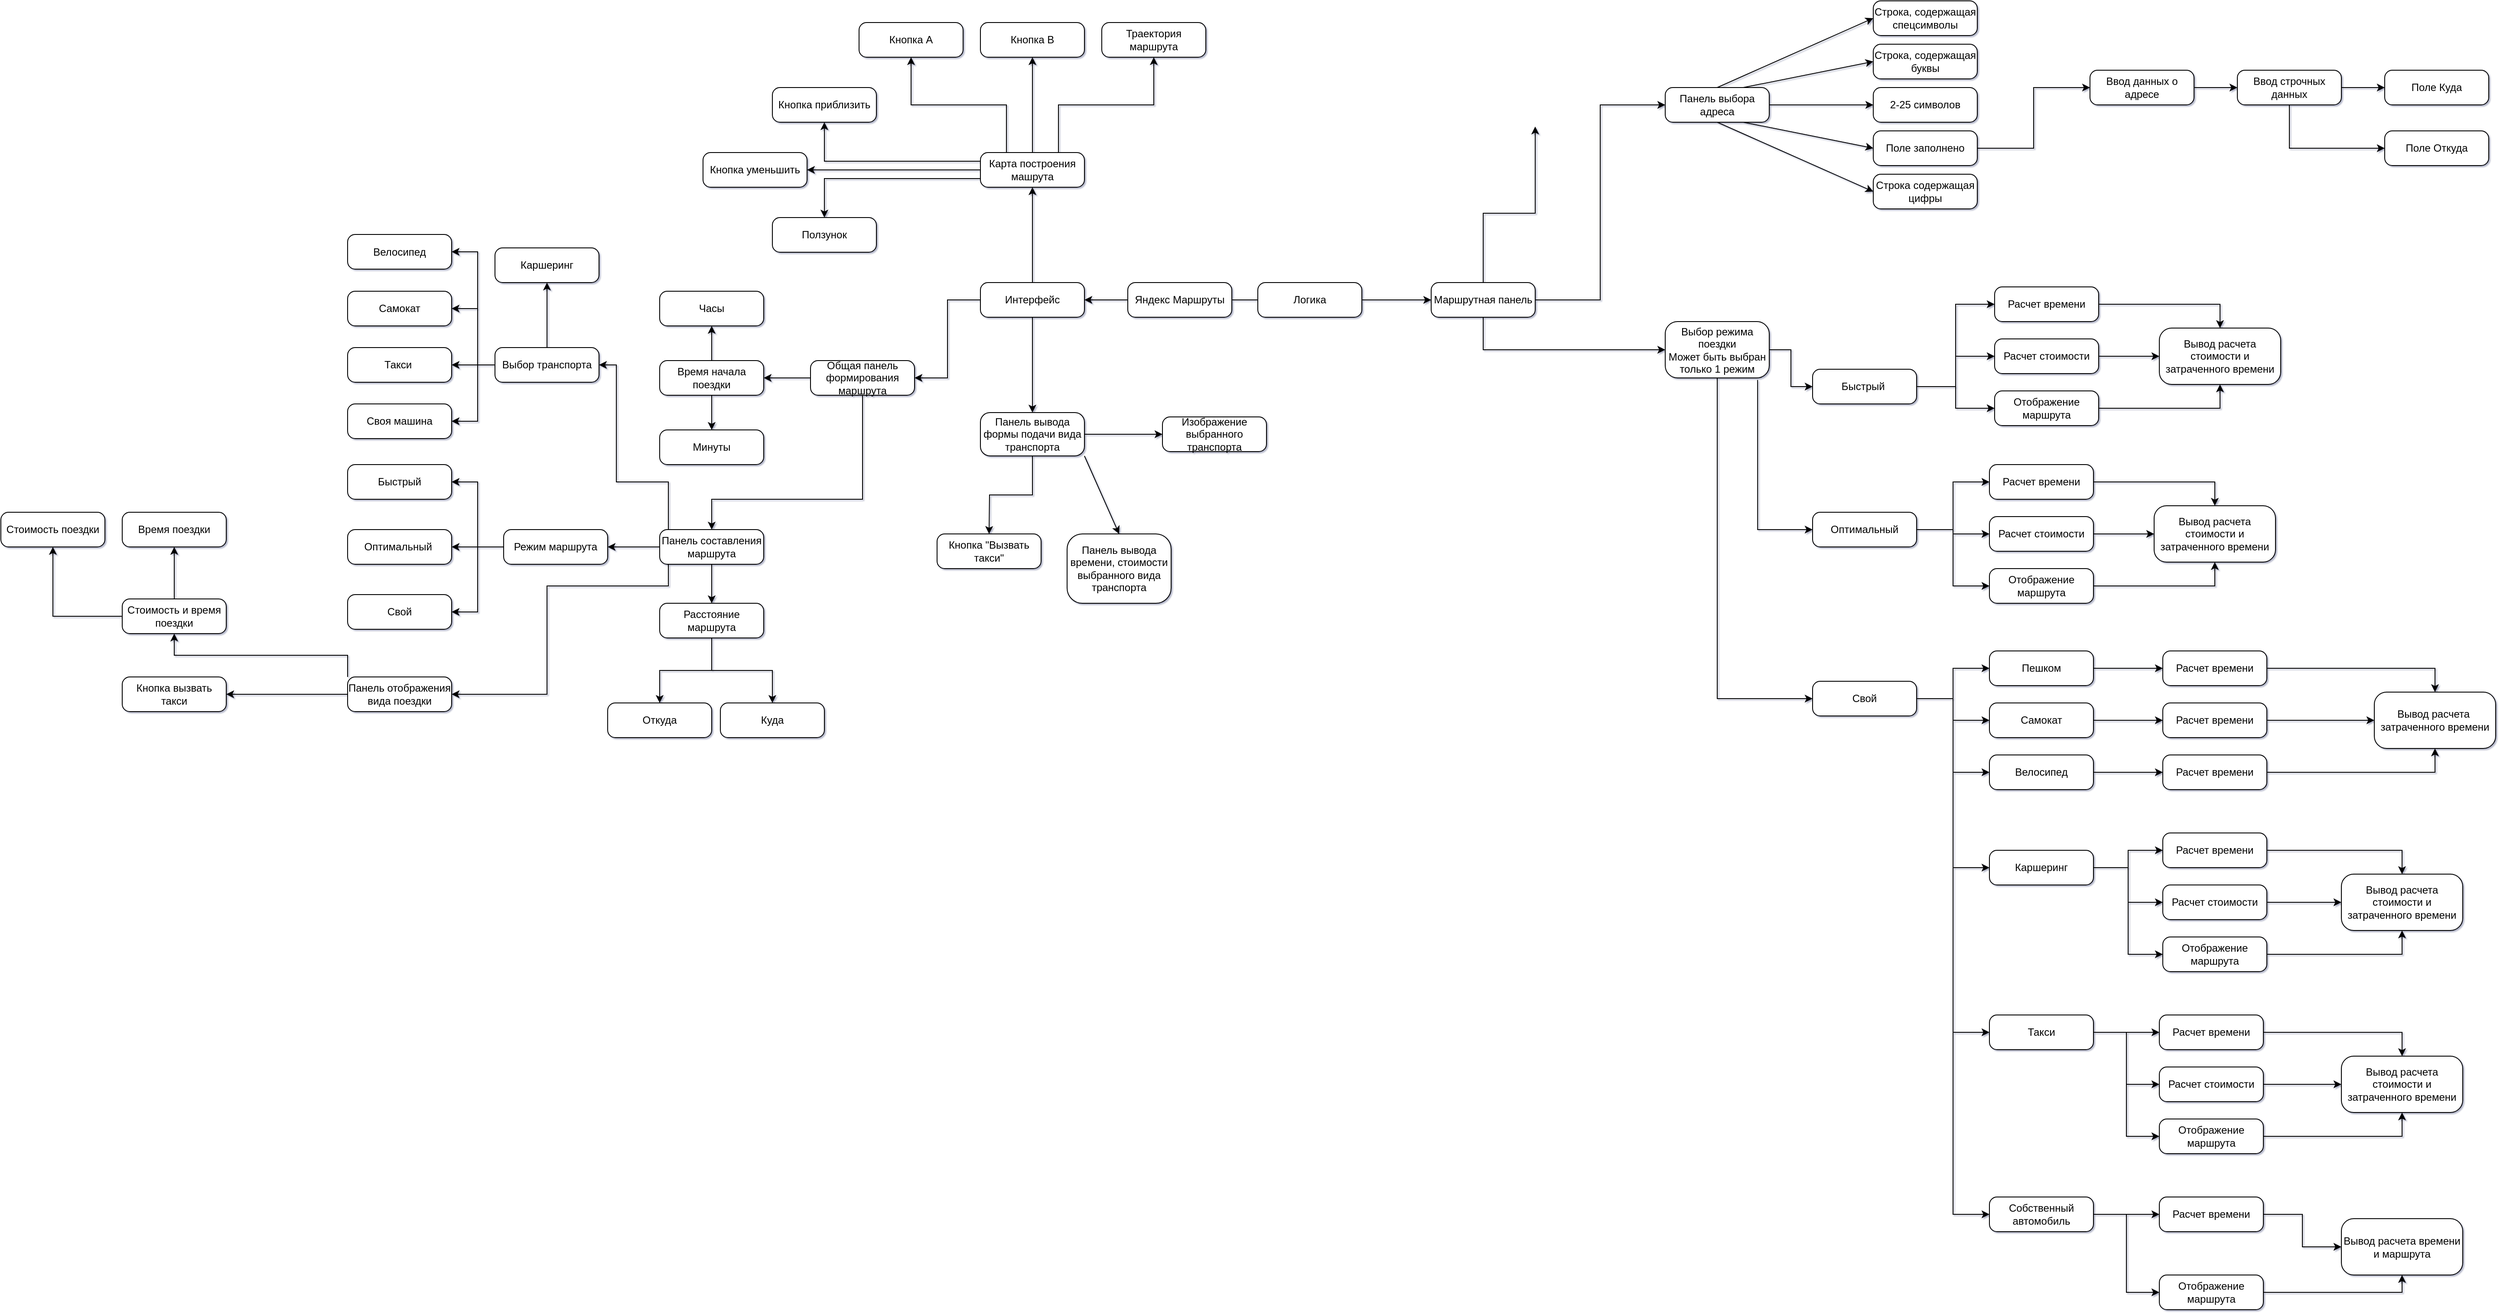 <mxfile version="16.6.4" type="github">
  <diagram id="-B3jU-nX_ELJhcBnxHz5" name="Page-1">
    <mxGraphModel dx="9807" dy="5100" grid="1" gridSize="10" guides="1" tooltips="1" connect="1" arrows="1" fold="1" page="1" pageScale="1" pageWidth="827" pageHeight="1169" math="0" shadow="1">
      <root>
        <mxCell id="0" />
        <mxCell id="1" parent="0" />
        <mxCell id="K0fkV404n5wf5iCCnifj-1" style="edgeStyle=none;rounded=0;orthogonalLoop=1;jettySize=auto;html=1;exitX=0;exitY=0.5;exitDx=0;exitDy=0;entryX=1;entryY=0.5;entryDx=0;entryDy=0;" parent="1" source="K0fkV404n5wf5iCCnifj-3" target="K0fkV404n5wf5iCCnifj-8" edge="1">
          <mxGeometry relative="1" as="geometry">
            <mxPoint x="450" y="355" as="targetPoint" />
          </mxGeometry>
        </mxCell>
        <mxCell id="K0fkV404n5wf5iCCnifj-2" style="edgeStyle=none;rounded=0;orthogonalLoop=1;jettySize=auto;html=1;exitX=1;exitY=0.5;exitDx=0;exitDy=0;" parent="1" source="K0fkV404n5wf5iCCnifj-3" edge="1">
          <mxGeometry relative="1" as="geometry">
            <mxPoint x="710" y="355" as="targetPoint" />
          </mxGeometry>
        </mxCell>
        <mxCell id="K0fkV404n5wf5iCCnifj-3" value="Яндекс Маршруты" style="rounded=1;whiteSpace=wrap;html=1;arcSize=22;" parent="1" vertex="1">
          <mxGeometry x="490" y="335" width="120" height="40" as="geometry" />
        </mxCell>
        <mxCell id="GE7ch425G3Su6_HWM75W-49" style="edgeStyle=orthogonalEdgeStyle;rounded=0;orthogonalLoop=1;jettySize=auto;html=1;" parent="1" source="K0fkV404n5wf5iCCnifj-8" edge="1">
          <mxGeometry relative="1" as="geometry">
            <mxPoint x="380" y="485" as="targetPoint" />
          </mxGeometry>
        </mxCell>
        <mxCell id="eN0gRAS2Y6pT8o7KiOji-115" style="edgeStyle=orthogonalEdgeStyle;rounded=0;orthogonalLoop=1;jettySize=auto;html=1;entryX=1;entryY=0.5;entryDx=0;entryDy=0;" parent="1" source="K0fkV404n5wf5iCCnifj-8" target="eN0gRAS2Y6pT8o7KiOji-116" edge="1">
          <mxGeometry relative="1" as="geometry">
            <mxPoint x="190" y="375" as="targetPoint" />
          </mxGeometry>
        </mxCell>
        <mxCell id="K0fkV404n5wf5iCCnifj-8" value="Интерфейс" style="rounded=1;whiteSpace=wrap;html=1;arcSize=22;" parent="1" vertex="1">
          <mxGeometry x="320" y="335" width="120" height="40" as="geometry" />
        </mxCell>
        <mxCell id="eN0gRAS2Y6pT8o7KiOji-3" style="edgeStyle=orthogonalEdgeStyle;rounded=0;orthogonalLoop=1;jettySize=auto;html=1;entryX=0;entryY=0.5;entryDx=0;entryDy=0;" parent="1" source="K0fkV404n5wf5iCCnifj-27" target="eN0gRAS2Y6pT8o7KiOji-2" edge="1">
          <mxGeometry relative="1" as="geometry" />
        </mxCell>
        <mxCell id="K0fkV404n5wf5iCCnifj-27" value="Логика" style="rounded=1;whiteSpace=wrap;html=1;arcSize=22;" parent="1" vertex="1">
          <mxGeometry x="640" y="335" width="120" height="40" as="geometry" />
        </mxCell>
        <mxCell id="K0fkV404n5wf5iCCnifj-28" style="edgeStyle=none;rounded=0;orthogonalLoop=1;jettySize=auto;html=1;exitX=1;exitY=0.5;exitDx=0;exitDy=0;" parent="1" source="K0fkV404n5wf5iCCnifj-29" edge="1">
          <mxGeometry relative="1" as="geometry">
            <mxPoint x="1770" y="110" as="targetPoint" />
          </mxGeometry>
        </mxCell>
        <mxCell id="K0fkV404n5wf5iCCnifj-29" value="Ввод данных о адресе" style="rounded=1;whiteSpace=wrap;html=1;arcSize=22;" parent="1" vertex="1">
          <mxGeometry x="1600" y="90" width="120" height="40" as="geometry" />
        </mxCell>
        <mxCell id="GE7ch425G3Su6_HWM75W-23" style="rounded=0;orthogonalLoop=1;jettySize=auto;html=1;exitX=0.5;exitY=0;exitDx=0;exitDy=0;" parent="1" source="K0fkV404n5wf5iCCnifj-8" edge="1">
          <mxGeometry relative="1" as="geometry">
            <mxPoint x="449.98" y="305" as="sourcePoint" />
            <mxPoint x="380" y="225" as="targetPoint" />
            <Array as="points" />
          </mxGeometry>
        </mxCell>
        <mxCell id="GE7ch425G3Su6_HWM75W-25" style="edgeStyle=orthogonalEdgeStyle;rounded=0;orthogonalLoop=1;jettySize=auto;html=1;exitX=0.25;exitY=0;exitDx=0;exitDy=0;entryX=0.5;entryY=1;entryDx=0;entryDy=0;" parent="1" source="GE7ch425G3Su6_HWM75W-24" target="GE7ch425G3Su6_HWM75W-26" edge="1">
          <mxGeometry relative="1" as="geometry">
            <mxPoint x="250" y="85" as="targetPoint" />
          </mxGeometry>
        </mxCell>
        <mxCell id="GE7ch425G3Su6_HWM75W-27" style="edgeStyle=orthogonalEdgeStyle;rounded=0;orthogonalLoop=1;jettySize=auto;html=1;entryX=0.5;entryY=1;entryDx=0;entryDy=0;exitX=0.75;exitY=0;exitDx=0;exitDy=0;" parent="1" source="GE7ch425G3Su6_HWM75W-24" target="GE7ch425G3Su6_HWM75W-28" edge="1">
          <mxGeometry relative="1" as="geometry">
            <mxPoint x="440" y="-15" as="targetPoint" />
          </mxGeometry>
        </mxCell>
        <mxCell id="eN0gRAS2Y6pT8o7KiOji-108" style="edgeStyle=orthogonalEdgeStyle;rounded=0;orthogonalLoop=1;jettySize=auto;html=1;entryX=0.5;entryY=1;entryDx=0;entryDy=0;" parent="1" source="GE7ch425G3Su6_HWM75W-24" target="eN0gRAS2Y6pT8o7KiOji-107" edge="1">
          <mxGeometry relative="1" as="geometry">
            <Array as="points">
              <mxPoint x="380" y="95" />
              <mxPoint x="380" y="95" />
            </Array>
          </mxGeometry>
        </mxCell>
        <mxCell id="eN0gRAS2Y6pT8o7KiOji-109" style="edgeStyle=orthogonalEdgeStyle;rounded=0;orthogonalLoop=1;jettySize=auto;html=1;entryX=0.5;entryY=1;entryDx=0;entryDy=0;exitX=0;exitY=0.25;exitDx=0;exitDy=0;" parent="1" source="GE7ch425G3Su6_HWM75W-24" target="eN0gRAS2Y6pT8o7KiOji-110" edge="1">
          <mxGeometry relative="1" as="geometry">
            <mxPoint x="110" y="115" as="targetPoint" />
            <Array as="points">
              <mxPoint x="140" y="195" />
            </Array>
          </mxGeometry>
        </mxCell>
        <mxCell id="eN0gRAS2Y6pT8o7KiOji-114" style="edgeStyle=orthogonalEdgeStyle;rounded=0;orthogonalLoop=1;jettySize=auto;html=1;exitX=0;exitY=0.75;exitDx=0;exitDy=0;entryX=0.5;entryY=0;entryDx=0;entryDy=0;" parent="1" source="GE7ch425G3Su6_HWM75W-24" target="eN0gRAS2Y6pT8o7KiOji-113" edge="1">
          <mxGeometry relative="1" as="geometry" />
        </mxCell>
        <mxCell id="GE7ch425G3Su6_HWM75W-24" value="Карта построения машрута" style="rounded=1;whiteSpace=wrap;html=1;arcSize=22;" parent="1" vertex="1">
          <mxGeometry x="320" y="185" width="120" height="40" as="geometry" />
        </mxCell>
        <mxCell id="GE7ch425G3Su6_HWM75W-26" value="Кнопка А" style="rounded=1;whiteSpace=wrap;html=1;arcSize=22;" parent="1" vertex="1">
          <mxGeometry x="180" y="35" width="120" height="40" as="geometry" />
        </mxCell>
        <mxCell id="GE7ch425G3Su6_HWM75W-28" value="Траектория маршрута" style="rounded=1;whiteSpace=wrap;html=1;arcSize=22;" parent="1" vertex="1">
          <mxGeometry x="460" y="35" width="120" height="40" as="geometry" />
        </mxCell>
        <mxCell id="GE7ch425G3Su6_HWM75W-51" style="edgeStyle=orthogonalEdgeStyle;rounded=0;orthogonalLoop=1;jettySize=auto;html=1;" parent="1" source="GE7ch425G3Su6_HWM75W-50" edge="1">
          <mxGeometry relative="1" as="geometry">
            <mxPoint x="330" y="625" as="targetPoint" />
          </mxGeometry>
        </mxCell>
        <mxCell id="GE7ch425G3Su6_HWM75W-55" style="edgeStyle=orthogonalEdgeStyle;rounded=0;orthogonalLoop=1;jettySize=auto;html=1;" parent="1" source="GE7ch425G3Su6_HWM75W-50" edge="1">
          <mxGeometry relative="1" as="geometry">
            <mxPoint x="530" y="510" as="targetPoint" />
          </mxGeometry>
        </mxCell>
        <mxCell id="GE7ch425G3Su6_HWM75W-50" value="Панель вывода формы подачи вида транспорта" style="rounded=1;whiteSpace=wrap;html=1;arcSize=22;" parent="1" vertex="1">
          <mxGeometry x="320" y="485" width="120" height="50" as="geometry" />
        </mxCell>
        <mxCell id="GE7ch425G3Su6_HWM75W-52" value="Кнопка &quot;Вызвать такси&quot;" style="rounded=1;whiteSpace=wrap;html=1;arcSize=22;" parent="1" vertex="1">
          <mxGeometry x="270" y="625" width="120" height="40" as="geometry" />
        </mxCell>
        <mxCell id="GE7ch425G3Su6_HWM75W-53" style="edgeStyle=none;rounded=0;orthogonalLoop=1;jettySize=auto;html=1;entryX=0.5;entryY=0;entryDx=0;entryDy=0;exitX=1;exitY=1;exitDx=0;exitDy=0;" parent="1" source="GE7ch425G3Su6_HWM75W-50" target="GE7ch425G3Su6_HWM75W-54" edge="1">
          <mxGeometry relative="1" as="geometry">
            <mxPoint x="430" y="525" as="sourcePoint" />
            <mxPoint x="470" y="625" as="targetPoint" />
          </mxGeometry>
        </mxCell>
        <mxCell id="GE7ch425G3Su6_HWM75W-54" value="Панель вывода времени, стоимости выбранного вида транспорта" style="rounded=1;whiteSpace=wrap;html=1;arcSize=22;" parent="1" vertex="1">
          <mxGeometry x="420" y="625" width="120" height="80" as="geometry" />
        </mxCell>
        <mxCell id="GE7ch425G3Su6_HWM75W-56" value="Изображение выбранного транспорта" style="rounded=1;whiteSpace=wrap;html=1;arcSize=22;" parent="1" vertex="1">
          <mxGeometry x="530" y="490" width="120" height="40" as="geometry" />
        </mxCell>
        <mxCell id="GE7ch425G3Su6_HWM75W-90" style="edgeStyle=orthogonalEdgeStyle;rounded=0;orthogonalLoop=1;jettySize=auto;html=1;entryX=0;entryY=0.5;entryDx=0;entryDy=0;" parent="1" source="GE7ch425G3Su6_HWM75W-68" target="GE7ch425G3Su6_HWM75W-88" edge="1">
          <mxGeometry relative="1" as="geometry" />
        </mxCell>
        <mxCell id="GE7ch425G3Su6_HWM75W-91" style="edgeStyle=orthogonalEdgeStyle;rounded=0;orthogonalLoop=1;jettySize=auto;html=1;entryX=0;entryY=0.5;entryDx=0;entryDy=0;" parent="1" source="GE7ch425G3Su6_HWM75W-68" target="GE7ch425G3Su6_HWM75W-89" edge="1">
          <mxGeometry relative="1" as="geometry">
            <Array as="points">
              <mxPoint x="1830" y="180" />
            </Array>
          </mxGeometry>
        </mxCell>
        <mxCell id="GE7ch425G3Su6_HWM75W-68" value="Ввод строчных данных" style="rounded=1;whiteSpace=wrap;html=1;arcSize=22;" parent="1" vertex="1">
          <mxGeometry x="1770" y="90" width="120" height="40" as="geometry" />
        </mxCell>
        <mxCell id="GE7ch425G3Su6_HWM75W-76" style="edgeStyle=orthogonalEdgeStyle;rounded=0;orthogonalLoop=1;jettySize=auto;html=1;entryX=0;entryY=0.5;entryDx=0;entryDy=0;" parent="1" source="GE7ch425G3Su6_HWM75W-74" target="GE7ch425G3Su6_HWM75W-77" edge="1">
          <mxGeometry relative="1" as="geometry">
            <mxPoint x="1310" y="525" as="targetPoint" />
          </mxGeometry>
        </mxCell>
        <mxCell id="GE7ch425G3Su6_HWM75W-78" style="edgeStyle=orthogonalEdgeStyle;rounded=0;orthogonalLoop=1;jettySize=auto;html=1;entryX=0;entryY=0.5;entryDx=0;entryDy=0;exitX=0.888;exitY=1.036;exitDx=0;exitDy=0;exitPerimeter=0;" parent="1" source="GE7ch425G3Su6_HWM75W-74" target="GE7ch425G3Su6_HWM75W-79" edge="1">
          <mxGeometry relative="1" as="geometry">
            <mxPoint x="1200" y="555" as="targetPoint" />
            <Array as="points">
              <mxPoint x="1217" y="620" />
            </Array>
          </mxGeometry>
        </mxCell>
        <mxCell id="GE7ch425G3Su6_HWM75W-81" style="edgeStyle=orthogonalEdgeStyle;rounded=0;orthogonalLoop=1;jettySize=auto;html=1;entryX=0;entryY=0.5;entryDx=0;entryDy=0;" parent="1" source="GE7ch425G3Su6_HWM75W-74" target="GE7ch425G3Su6_HWM75W-80" edge="1">
          <mxGeometry relative="1" as="geometry">
            <Array as="points">
              <mxPoint x="1170" y="815" />
            </Array>
          </mxGeometry>
        </mxCell>
        <mxCell id="GE7ch425G3Su6_HWM75W-74" value="Выбор режима поездки&lt;br&gt;Может быть выбран только 1 режим" style="rounded=1;whiteSpace=wrap;html=1;arcSize=22;" parent="1" vertex="1">
          <mxGeometry x="1110" y="380" width="120" height="65" as="geometry" />
        </mxCell>
        <mxCell id="Vi7zzVdCT1LOyNc5ByaH-5" style="edgeStyle=orthogonalEdgeStyle;rounded=0;orthogonalLoop=1;jettySize=auto;html=1;entryX=0;entryY=0.5;entryDx=0;entryDy=0;" edge="1" parent="1" source="GE7ch425G3Su6_HWM75W-77" target="Vi7zzVdCT1LOyNc5ByaH-1">
          <mxGeometry relative="1" as="geometry" />
        </mxCell>
        <mxCell id="Vi7zzVdCT1LOyNc5ByaH-6" style="edgeStyle=orthogonalEdgeStyle;rounded=0;orthogonalLoop=1;jettySize=auto;html=1;entryX=0;entryY=0.5;entryDx=0;entryDy=0;" edge="1" parent="1" source="GE7ch425G3Su6_HWM75W-77" target="Vi7zzVdCT1LOyNc5ByaH-2">
          <mxGeometry relative="1" as="geometry" />
        </mxCell>
        <mxCell id="Vi7zzVdCT1LOyNc5ByaH-7" style="edgeStyle=orthogonalEdgeStyle;rounded=0;orthogonalLoop=1;jettySize=auto;html=1;" edge="1" parent="1" source="GE7ch425G3Su6_HWM75W-77" target="Vi7zzVdCT1LOyNc5ByaH-3">
          <mxGeometry relative="1" as="geometry" />
        </mxCell>
        <mxCell id="GE7ch425G3Su6_HWM75W-77" value="Быстрый&amp;nbsp;" style="rounded=1;whiteSpace=wrap;html=1;arcSize=22;" parent="1" vertex="1">
          <mxGeometry x="1280" y="435" width="120" height="40" as="geometry" />
        </mxCell>
        <mxCell id="Vi7zzVdCT1LOyNc5ByaH-23" style="edgeStyle=orthogonalEdgeStyle;rounded=0;orthogonalLoop=1;jettySize=auto;html=1;" edge="1" parent="1" source="GE7ch425G3Su6_HWM75W-79" target="Vi7zzVdCT1LOyNc5ByaH-16">
          <mxGeometry relative="1" as="geometry" />
        </mxCell>
        <mxCell id="Vi7zzVdCT1LOyNc5ByaH-24" style="edgeStyle=orthogonalEdgeStyle;rounded=0;orthogonalLoop=1;jettySize=auto;html=1;entryX=0;entryY=0.5;entryDx=0;entryDy=0;" edge="1" parent="1" source="GE7ch425G3Su6_HWM75W-79" target="Vi7zzVdCT1LOyNc5ByaH-14">
          <mxGeometry relative="1" as="geometry" />
        </mxCell>
        <mxCell id="Vi7zzVdCT1LOyNc5ByaH-25" style="edgeStyle=orthogonalEdgeStyle;rounded=0;orthogonalLoop=1;jettySize=auto;html=1;entryX=0;entryY=0.5;entryDx=0;entryDy=0;" edge="1" parent="1" source="GE7ch425G3Su6_HWM75W-79" target="Vi7zzVdCT1LOyNc5ByaH-18">
          <mxGeometry relative="1" as="geometry" />
        </mxCell>
        <mxCell id="GE7ch425G3Su6_HWM75W-79" value="Оптимальный" style="rounded=1;whiteSpace=wrap;html=1;arcSize=22;" parent="1" vertex="1">
          <mxGeometry x="1280" y="600" width="120" height="40" as="geometry" />
        </mxCell>
        <mxCell id="Vi7zzVdCT1LOyNc5ByaH-39" style="edgeStyle=orthogonalEdgeStyle;rounded=0;orthogonalLoop=1;jettySize=auto;html=1;entryX=0;entryY=0.5;entryDx=0;entryDy=0;" edge="1" parent="1" source="GE7ch425G3Su6_HWM75W-80" target="Vi7zzVdCT1LOyNc5ByaH-36">
          <mxGeometry relative="1" as="geometry">
            <mxPoint x="1460" y="990" as="targetPoint" />
          </mxGeometry>
        </mxCell>
        <mxCell id="Vi7zzVdCT1LOyNc5ByaH-40" style="edgeStyle=orthogonalEdgeStyle;rounded=0;orthogonalLoop=1;jettySize=auto;html=1;entryX=0;entryY=0.5;entryDx=0;entryDy=0;" edge="1" parent="1" source="GE7ch425G3Su6_HWM75W-80" target="Vi7zzVdCT1LOyNc5ByaH-37">
          <mxGeometry relative="1" as="geometry" />
        </mxCell>
        <mxCell id="Vi7zzVdCT1LOyNc5ByaH-41" style="edgeStyle=orthogonalEdgeStyle;rounded=0;orthogonalLoop=1;jettySize=auto;html=1;entryX=0;entryY=0.5;entryDx=0;entryDy=0;" edge="1" parent="1" source="GE7ch425G3Su6_HWM75W-80" target="Vi7zzVdCT1LOyNc5ByaH-38">
          <mxGeometry relative="1" as="geometry" />
        </mxCell>
        <mxCell id="GE7ch425G3Su6_HWM75W-80" value="Свой" style="rounded=1;whiteSpace=wrap;html=1;arcSize=22;" parent="1" vertex="1">
          <mxGeometry x="1280" y="795" width="120" height="40" as="geometry" />
        </mxCell>
        <mxCell id="GE7ch425G3Su6_HWM75W-88" value="Поле Куда" style="rounded=1;whiteSpace=wrap;html=1;arcSize=22;" parent="1" vertex="1">
          <mxGeometry x="1940" y="90" width="120" height="40" as="geometry" />
        </mxCell>
        <mxCell id="GE7ch425G3Su6_HWM75W-89" value="Поле Откуда" style="rounded=1;whiteSpace=wrap;html=1;arcSize=22;" parent="1" vertex="1">
          <mxGeometry x="1940" y="160" width="120" height="40" as="geometry" />
        </mxCell>
        <mxCell id="eN0gRAS2Y6pT8o7KiOji-4" style="edgeStyle=orthogonalEdgeStyle;rounded=0;orthogonalLoop=1;jettySize=auto;html=1;entryX=0;entryY=0.5;entryDx=0;entryDy=0;" parent="1" source="eN0gRAS2Y6pT8o7KiOji-2" target="eN0gRAS2Y6pT8o7KiOji-41" edge="1">
          <mxGeometry relative="1" as="geometry">
            <mxPoint x="1010" y="395" as="targetPoint" />
          </mxGeometry>
        </mxCell>
        <mxCell id="eN0gRAS2Y6pT8o7KiOji-5" style="edgeStyle=orthogonalEdgeStyle;rounded=0;orthogonalLoop=1;jettySize=auto;html=1;" parent="1" source="eN0gRAS2Y6pT8o7KiOji-2" edge="1">
          <mxGeometry relative="1" as="geometry">
            <mxPoint x="960" y="155" as="targetPoint" />
            <Array as="points">
              <mxPoint x="900" y="255" />
            </Array>
          </mxGeometry>
        </mxCell>
        <mxCell id="eN0gRAS2Y6pT8o7KiOji-6" style="edgeStyle=orthogonalEdgeStyle;rounded=0;orthogonalLoop=1;jettySize=auto;html=1;entryX=0;entryY=0.5;entryDx=0;entryDy=0;" parent="1" source="eN0gRAS2Y6pT8o7KiOji-2" target="GE7ch425G3Su6_HWM75W-74" edge="1">
          <mxGeometry relative="1" as="geometry">
            <mxPoint x="1270" y="595" as="targetPoint" />
            <Array as="points">
              <mxPoint x="900" y="413" />
            </Array>
          </mxGeometry>
        </mxCell>
        <mxCell id="eN0gRAS2Y6pT8o7KiOji-2" value="Маршрутная панель" style="rounded=1;whiteSpace=wrap;html=1;arcSize=22;" parent="1" vertex="1">
          <mxGeometry x="840" y="335" width="120" height="40" as="geometry" />
        </mxCell>
        <mxCell id="eN0gRAS2Y6pT8o7KiOji-10" style="edgeStyle=none;rounded=0;orthogonalLoop=1;jettySize=auto;html=1;exitX=1;exitY=0.5;exitDx=0;exitDy=0;entryX=0;entryY=0.5;entryDx=0;entryDy=0;" parent="1" source="eN0gRAS2Y6pT8o7KiOji-41" target="eN0gRAS2Y6pT8o7KiOji-16" edge="1">
          <mxGeometry relative="1" as="geometry">
            <mxPoint x="1480" y="170" as="targetPoint" />
          </mxGeometry>
        </mxCell>
        <mxCell id="eN0gRAS2Y6pT8o7KiOji-16" value="2-25 символов" style="rounded=1;whiteSpace=wrap;html=1;arcSize=22;" parent="1" vertex="1">
          <mxGeometry x="1350" y="110" width="120" height="40" as="geometry" />
        </mxCell>
        <mxCell id="eN0gRAS2Y6pT8o7KiOji-17" value="Строка, содержащая буквы" style="rounded=1;whiteSpace=wrap;html=1;arcSize=22;" parent="1" vertex="1">
          <mxGeometry x="1350" y="60" width="120" height="40" as="geometry" />
        </mxCell>
        <mxCell id="eN0gRAS2Y6pT8o7KiOji-45" style="edgeStyle=orthogonalEdgeStyle;rounded=0;orthogonalLoop=1;jettySize=auto;html=1;entryX=0;entryY=0.5;entryDx=0;entryDy=0;" parent="1" source="eN0gRAS2Y6pT8o7KiOji-21" target="K0fkV404n5wf5iCCnifj-29" edge="1">
          <mxGeometry relative="1" as="geometry" />
        </mxCell>
        <mxCell id="eN0gRAS2Y6pT8o7KiOji-21" value="Поле заполнено" style="rounded=1;whiteSpace=wrap;html=1;arcSize=22;" parent="1" vertex="1">
          <mxGeometry x="1350" y="160" width="120" height="40" as="geometry" />
        </mxCell>
        <mxCell id="eN0gRAS2Y6pT8o7KiOji-22" style="edgeStyle=none;rounded=0;orthogonalLoop=1;jettySize=auto;html=1;entryX=0;entryY=0.5;entryDx=0;entryDy=0;exitX=0.75;exitY=1;exitDx=0;exitDy=0;" parent="1" source="eN0gRAS2Y6pT8o7KiOji-41" target="eN0gRAS2Y6pT8o7KiOji-21" edge="1">
          <mxGeometry relative="1" as="geometry">
            <mxPoint x="1480" y="190" as="targetPoint" />
            <mxPoint x="1560" y="205" as="sourcePoint" />
          </mxGeometry>
        </mxCell>
        <mxCell id="eN0gRAS2Y6pT8o7KiOji-33" value="Строка, содержащая спецсимволы" style="rounded=1;whiteSpace=wrap;html=1;arcSize=22;" parent="1" vertex="1">
          <mxGeometry x="1350" y="10" width="120" height="40" as="geometry" />
        </mxCell>
        <mxCell id="eN0gRAS2Y6pT8o7KiOji-35" value="Строка содержащая цифры" style="rounded=1;whiteSpace=wrap;html=1;arcSize=22;" parent="1" vertex="1">
          <mxGeometry x="1350" y="210" width="120" height="40" as="geometry" />
        </mxCell>
        <mxCell id="eN0gRAS2Y6pT8o7KiOji-36" style="edgeStyle=none;rounded=0;orthogonalLoop=1;jettySize=auto;html=1;entryX=0;entryY=0.5;entryDx=0;entryDy=0;exitX=0.5;exitY=1;exitDx=0;exitDy=0;" parent="1" source="eN0gRAS2Y6pT8o7KiOji-41" target="eN0gRAS2Y6pT8o7KiOji-35" edge="1">
          <mxGeometry relative="1" as="geometry">
            <mxPoint x="1480" y="190" as="targetPoint" />
            <mxPoint x="1570" y="200" as="sourcePoint" />
          </mxGeometry>
        </mxCell>
        <mxCell id="eN0gRAS2Y6pT8o7KiOji-41" value="Панель выбора адреса" style="rounded=1;whiteSpace=wrap;html=1;arcSize=22;" parent="1" vertex="1">
          <mxGeometry x="1110" y="110" width="120" height="40" as="geometry" />
        </mxCell>
        <mxCell id="eN0gRAS2Y6pT8o7KiOji-42" style="edgeStyle=none;rounded=0;orthogonalLoop=1;jettySize=auto;html=1;exitX=0.5;exitY=0;exitDx=0;exitDy=0;entryX=0;entryY=0.5;entryDx=0;entryDy=0;" parent="1" source="eN0gRAS2Y6pT8o7KiOji-41" target="eN0gRAS2Y6pT8o7KiOji-33" edge="1">
          <mxGeometry relative="1" as="geometry">
            <mxPoint x="1250" y="-30" as="targetPoint" />
            <mxPoint x="1600" y="170" as="sourcePoint" />
          </mxGeometry>
        </mxCell>
        <mxCell id="eN0gRAS2Y6pT8o7KiOji-43" style="edgeStyle=none;rounded=0;orthogonalLoop=1;jettySize=auto;html=1;entryX=0;entryY=0.5;entryDx=0;entryDy=0;exitX=0.75;exitY=0;exitDx=0;exitDy=0;" parent="1" source="eN0gRAS2Y6pT8o7KiOji-41" target="eN0gRAS2Y6pT8o7KiOji-17" edge="1">
          <mxGeometry relative="1" as="geometry">
            <mxPoint x="1480" y="90" as="targetPoint" />
            <mxPoint x="1570" y="170" as="sourcePoint" />
            <Array as="points" />
          </mxGeometry>
        </mxCell>
        <mxCell id="eN0gRAS2Y6pT8o7KiOji-107" value="Кнопка В" style="rounded=1;whiteSpace=wrap;html=1;arcSize=22;" parent="1" vertex="1">
          <mxGeometry x="320" y="35" width="120" height="40" as="geometry" />
        </mxCell>
        <mxCell id="eN0gRAS2Y6pT8o7KiOji-110" value="Кнопка приблизить" style="rounded=1;whiteSpace=wrap;html=1;arcSize=22;" parent="1" vertex="1">
          <mxGeometry x="80" y="110" width="120" height="40" as="geometry" />
        </mxCell>
        <mxCell id="eN0gRAS2Y6pT8o7KiOji-111" value="Кнопка уменьшить" style="rounded=1;whiteSpace=wrap;html=1;arcSize=22;" parent="1" vertex="1">
          <mxGeometry y="185" width="120" height="40" as="geometry" />
        </mxCell>
        <mxCell id="eN0gRAS2Y6pT8o7KiOji-112" style="edgeStyle=orthogonalEdgeStyle;rounded=0;orthogonalLoop=1;jettySize=auto;html=1;entryX=1;entryY=0.5;entryDx=0;entryDy=0;" parent="1" target="eN0gRAS2Y6pT8o7KiOji-111" edge="1">
          <mxGeometry relative="1" as="geometry">
            <mxPoint x="30" y="265" as="targetPoint" />
            <mxPoint x="320" y="205" as="sourcePoint" />
            <Array as="points">
              <mxPoint x="160" y="205" />
              <mxPoint x="160" y="205" />
            </Array>
          </mxGeometry>
        </mxCell>
        <mxCell id="eN0gRAS2Y6pT8o7KiOji-113" value="Ползунок" style="rounded=1;whiteSpace=wrap;html=1;arcSize=22;" parent="1" vertex="1">
          <mxGeometry x="80" y="260" width="120" height="40" as="geometry" />
        </mxCell>
        <mxCell id="eN0gRAS2Y6pT8o7KiOji-118" style="edgeStyle=orthogonalEdgeStyle;rounded=0;orthogonalLoop=1;jettySize=auto;html=1;entryX=1;entryY=0.5;entryDx=0;entryDy=0;" parent="1" source="eN0gRAS2Y6pT8o7KiOji-116" target="eN0gRAS2Y6pT8o7KiOji-119" edge="1">
          <mxGeometry relative="1" as="geometry">
            <mxPoint x="-10" y="385" as="targetPoint" />
          </mxGeometry>
        </mxCell>
        <mxCell id="eN0gRAS2Y6pT8o7KiOji-124" style="edgeStyle=orthogonalEdgeStyle;rounded=0;orthogonalLoop=1;jettySize=auto;html=1;exitX=0.5;exitY=1;exitDx=0;exitDy=0;entryX=0.5;entryY=0;entryDx=0;entryDy=0;" parent="1" source="eN0gRAS2Y6pT8o7KiOji-116" target="eN0gRAS2Y6pT8o7KiOji-125" edge="1">
          <mxGeometry relative="1" as="geometry">
            <mxPoint x="30" y="765" as="targetPoint" />
            <Array as="points">
              <mxPoint x="184" y="585" />
              <mxPoint x="10" y="585" />
            </Array>
          </mxGeometry>
        </mxCell>
        <mxCell id="eN0gRAS2Y6pT8o7KiOji-116" value="Общая панель формирования маршрута" style="rounded=1;whiteSpace=wrap;html=1;arcSize=22;" parent="1" vertex="1">
          <mxGeometry x="124" y="425" width="120" height="40" as="geometry" />
        </mxCell>
        <mxCell id="eN0gRAS2Y6pT8o7KiOji-120" style="edgeStyle=orthogonalEdgeStyle;rounded=0;orthogonalLoop=1;jettySize=auto;html=1;" parent="1" source="eN0gRAS2Y6pT8o7KiOji-119" edge="1">
          <mxGeometry relative="1" as="geometry">
            <mxPoint x="10" y="385" as="targetPoint" />
          </mxGeometry>
        </mxCell>
        <mxCell id="eN0gRAS2Y6pT8o7KiOji-123" style="edgeStyle=orthogonalEdgeStyle;rounded=0;orthogonalLoop=1;jettySize=auto;html=1;entryX=0.5;entryY=0;entryDx=0;entryDy=0;" parent="1" source="eN0gRAS2Y6pT8o7KiOji-119" target="eN0gRAS2Y6pT8o7KiOji-122" edge="1">
          <mxGeometry relative="1" as="geometry" />
        </mxCell>
        <mxCell id="eN0gRAS2Y6pT8o7KiOji-119" value="Время начала поездки" style="rounded=1;whiteSpace=wrap;html=1;arcSize=22;" parent="1" vertex="1">
          <mxGeometry x="-50" y="425" width="120" height="40" as="geometry" />
        </mxCell>
        <mxCell id="eN0gRAS2Y6pT8o7KiOji-121" value="Часы" style="rounded=1;whiteSpace=wrap;html=1;arcSize=22;" parent="1" vertex="1">
          <mxGeometry x="-50" y="345" width="120" height="40" as="geometry" />
        </mxCell>
        <mxCell id="eN0gRAS2Y6pT8o7KiOji-122" value="Минуты" style="rounded=1;whiteSpace=wrap;html=1;arcSize=22;" parent="1" vertex="1">
          <mxGeometry x="-50" y="505" width="120" height="40" as="geometry" />
        </mxCell>
        <mxCell id="eN0gRAS2Y6pT8o7KiOji-126" style="edgeStyle=orthogonalEdgeStyle;rounded=0;orthogonalLoop=1;jettySize=auto;html=1;entryX=0.5;entryY=0;entryDx=0;entryDy=0;" parent="1" source="eN0gRAS2Y6pT8o7KiOji-125" target="eN0gRAS2Y6pT8o7KiOji-127" edge="1">
          <mxGeometry relative="1" as="geometry">
            <mxPoint x="10" y="755" as="targetPoint" />
          </mxGeometry>
        </mxCell>
        <mxCell id="eN0gRAS2Y6pT8o7KiOji-134" style="edgeStyle=orthogonalEdgeStyle;rounded=0;orthogonalLoop=1;jettySize=auto;html=1;" parent="1" source="eN0gRAS2Y6pT8o7KiOji-125" target="eN0gRAS2Y6pT8o7KiOji-133" edge="1">
          <mxGeometry relative="1" as="geometry" />
        </mxCell>
        <mxCell id="eN0gRAS2Y6pT8o7KiOji-141" style="edgeStyle=orthogonalEdgeStyle;rounded=0;orthogonalLoop=1;jettySize=auto;html=1;entryX=1;entryY=0.5;entryDx=0;entryDy=0;" parent="1" source="eN0gRAS2Y6pT8o7KiOji-125" target="eN0gRAS2Y6pT8o7KiOji-142" edge="1">
          <mxGeometry relative="1" as="geometry">
            <mxPoint x="-350" y="405" as="targetPoint" />
            <Array as="points">
              <mxPoint x="-40" y="565" />
              <mxPoint x="-100" y="565" />
              <mxPoint x="-100" y="430" />
            </Array>
          </mxGeometry>
        </mxCell>
        <mxCell id="eN0gRAS2Y6pT8o7KiOji-154" style="edgeStyle=orthogonalEdgeStyle;rounded=0;orthogonalLoop=1;jettySize=auto;html=1;entryX=1;entryY=0.5;entryDx=0;entryDy=0;" parent="1" source="eN0gRAS2Y6pT8o7KiOji-125" target="eN0gRAS2Y6pT8o7KiOji-155" edge="1">
          <mxGeometry relative="1" as="geometry">
            <mxPoint x="-220" y="835" as="targetPoint" />
            <Array as="points">
              <mxPoint x="-40" y="685" />
              <mxPoint x="-180" y="685" />
              <mxPoint x="-180" y="810" />
            </Array>
          </mxGeometry>
        </mxCell>
        <mxCell id="eN0gRAS2Y6pT8o7KiOji-125" value="Панель составления маршрута" style="rounded=1;whiteSpace=wrap;html=1;arcSize=22;" parent="1" vertex="1">
          <mxGeometry x="-50" y="620" width="120" height="40" as="geometry" />
        </mxCell>
        <mxCell id="eN0gRAS2Y6pT8o7KiOji-129" style="edgeStyle=orthogonalEdgeStyle;rounded=0;orthogonalLoop=1;jettySize=auto;html=1;entryX=0.5;entryY=0;entryDx=0;entryDy=0;" parent="1" source="eN0gRAS2Y6pT8o7KiOji-127" target="eN0gRAS2Y6pT8o7KiOji-130" edge="1">
          <mxGeometry relative="1" as="geometry">
            <mxPoint x="-40" y="805" as="targetPoint" />
          </mxGeometry>
        </mxCell>
        <mxCell id="eN0gRAS2Y6pT8o7KiOji-127" value="Расстояние маршрута" style="rounded=1;whiteSpace=wrap;html=1;arcSize=22;" parent="1" vertex="1">
          <mxGeometry x="-50" y="705" width="120" height="40" as="geometry" />
        </mxCell>
        <mxCell id="eN0gRAS2Y6pT8o7KiOji-130" value="Откуда" style="rounded=1;whiteSpace=wrap;html=1;arcSize=22;" parent="1" vertex="1">
          <mxGeometry x="-110" y="820" width="120" height="40" as="geometry" />
        </mxCell>
        <mxCell id="eN0gRAS2Y6pT8o7KiOji-131" value="Куда" style="rounded=1;whiteSpace=wrap;html=1;arcSize=22;" parent="1" vertex="1">
          <mxGeometry x="20" y="820" width="120" height="40" as="geometry" />
        </mxCell>
        <mxCell id="eN0gRAS2Y6pT8o7KiOji-132" style="edgeStyle=orthogonalEdgeStyle;rounded=0;orthogonalLoop=1;jettySize=auto;html=1;entryX=0.5;entryY=0;entryDx=0;entryDy=0;exitX=0.5;exitY=1;exitDx=0;exitDy=0;" parent="1" source="eN0gRAS2Y6pT8o7KiOji-127" target="eN0gRAS2Y6pT8o7KiOji-131" edge="1">
          <mxGeometry relative="1" as="geometry">
            <mxPoint x="-40.0" y="830" as="targetPoint" />
            <mxPoint x="19.957" y="755" as="sourcePoint" />
          </mxGeometry>
        </mxCell>
        <mxCell id="eN0gRAS2Y6pT8o7KiOji-137" style="edgeStyle=orthogonalEdgeStyle;rounded=0;orthogonalLoop=1;jettySize=auto;html=1;entryX=1;entryY=0.5;entryDx=0;entryDy=0;" parent="1" source="eN0gRAS2Y6pT8o7KiOji-133" target="eN0gRAS2Y6pT8o7KiOji-135" edge="1">
          <mxGeometry relative="1" as="geometry" />
        </mxCell>
        <mxCell id="eN0gRAS2Y6pT8o7KiOji-138" style="edgeStyle=orthogonalEdgeStyle;rounded=0;orthogonalLoop=1;jettySize=auto;html=1;entryX=1;entryY=0.5;entryDx=0;entryDy=0;" parent="1" source="eN0gRAS2Y6pT8o7KiOji-133" target="eN0gRAS2Y6pT8o7KiOji-136" edge="1">
          <mxGeometry relative="1" as="geometry" />
        </mxCell>
        <mxCell id="eN0gRAS2Y6pT8o7KiOji-140" style="edgeStyle=orthogonalEdgeStyle;rounded=0;orthogonalLoop=1;jettySize=auto;html=1;exitX=0;exitY=0.5;exitDx=0;exitDy=0;" parent="1" source="eN0gRAS2Y6pT8o7KiOji-133" target="eN0gRAS2Y6pT8o7KiOji-139" edge="1">
          <mxGeometry relative="1" as="geometry" />
        </mxCell>
        <mxCell id="eN0gRAS2Y6pT8o7KiOji-133" value="Режим маршрута" style="rounded=1;whiteSpace=wrap;html=1;arcSize=22;" parent="1" vertex="1">
          <mxGeometry x="-230" y="620" width="120" height="40" as="geometry" />
        </mxCell>
        <mxCell id="eN0gRAS2Y6pT8o7KiOji-135" value="Свой" style="rounded=1;whiteSpace=wrap;html=1;arcSize=22;" parent="1" vertex="1">
          <mxGeometry x="-410" y="695" width="120" height="40" as="geometry" />
        </mxCell>
        <mxCell id="eN0gRAS2Y6pT8o7KiOji-136" value="Быстрый" style="rounded=1;whiteSpace=wrap;html=1;arcSize=22;" parent="1" vertex="1">
          <mxGeometry x="-410" y="545" width="120" height="40" as="geometry" />
        </mxCell>
        <mxCell id="eN0gRAS2Y6pT8o7KiOji-139" value="Оптимальный&amp;nbsp;" style="rounded=1;whiteSpace=wrap;html=1;arcSize=22;" parent="1" vertex="1">
          <mxGeometry x="-410" y="620" width="120" height="40" as="geometry" />
        </mxCell>
        <mxCell id="eN0gRAS2Y6pT8o7KiOji-143" style="edgeStyle=orthogonalEdgeStyle;rounded=0;orthogonalLoop=1;jettySize=auto;html=1;entryX=1;entryY=0.5;entryDx=0;entryDy=0;" parent="1" source="eN0gRAS2Y6pT8o7KiOji-142" target="eN0gRAS2Y6pT8o7KiOji-144" edge="1">
          <mxGeometry relative="1" as="geometry">
            <mxPoint x="-350" y="505" as="targetPoint" />
            <Array as="points">
              <mxPoint x="-260" y="430" />
              <mxPoint x="-260" y="495" />
            </Array>
          </mxGeometry>
        </mxCell>
        <mxCell id="eN0gRAS2Y6pT8o7KiOji-145" style="edgeStyle=orthogonalEdgeStyle;rounded=0;orthogonalLoop=1;jettySize=auto;html=1;entryX=1;entryY=0.5;entryDx=0;entryDy=0;" parent="1" source="eN0gRAS2Y6pT8o7KiOji-142" target="eN0gRAS2Y6pT8o7KiOji-146" edge="1">
          <mxGeometry relative="1" as="geometry">
            <mxPoint x="-290" y="430" as="targetPoint" />
          </mxGeometry>
        </mxCell>
        <mxCell id="eN0gRAS2Y6pT8o7KiOji-148" style="edgeStyle=orthogonalEdgeStyle;rounded=0;orthogonalLoop=1;jettySize=auto;html=1;entryX=1;entryY=0.5;entryDx=0;entryDy=0;" parent="1" source="eN0gRAS2Y6pT8o7KiOji-142" target="eN0gRAS2Y6pT8o7KiOji-147" edge="1">
          <mxGeometry relative="1" as="geometry">
            <Array as="points">
              <mxPoint x="-260" y="430" />
              <mxPoint x="-260" y="365" />
            </Array>
          </mxGeometry>
        </mxCell>
        <mxCell id="eN0gRAS2Y6pT8o7KiOji-151" style="edgeStyle=orthogonalEdgeStyle;rounded=0;orthogonalLoop=1;jettySize=auto;html=1;entryX=1;entryY=0.5;entryDx=0;entryDy=0;" parent="1" source="eN0gRAS2Y6pT8o7KiOji-142" target="eN0gRAS2Y6pT8o7KiOji-150" edge="1">
          <mxGeometry relative="1" as="geometry">
            <Array as="points">
              <mxPoint x="-260" y="430" />
              <mxPoint x="-260" y="299" />
            </Array>
          </mxGeometry>
        </mxCell>
        <mxCell id="eN0gRAS2Y6pT8o7KiOji-152" style="edgeStyle=orthogonalEdgeStyle;rounded=0;orthogonalLoop=1;jettySize=auto;html=1;entryX=0.5;entryY=1;entryDx=0;entryDy=0;" parent="1" source="eN0gRAS2Y6pT8o7KiOji-142" target="eN0gRAS2Y6pT8o7KiOji-153" edge="1">
          <mxGeometry relative="1" as="geometry">
            <mxPoint x="-180" y="365.0" as="targetPoint" />
          </mxGeometry>
        </mxCell>
        <mxCell id="eN0gRAS2Y6pT8o7KiOji-142" value="Выбор транспорта" style="rounded=1;whiteSpace=wrap;html=1;arcSize=22;" parent="1" vertex="1">
          <mxGeometry x="-240" y="410" width="120" height="40" as="geometry" />
        </mxCell>
        <mxCell id="eN0gRAS2Y6pT8o7KiOji-144" value="Своя машина" style="rounded=1;whiteSpace=wrap;html=1;arcSize=22;" parent="1" vertex="1">
          <mxGeometry x="-410" y="475" width="120" height="40" as="geometry" />
        </mxCell>
        <mxCell id="eN0gRAS2Y6pT8o7KiOji-146" value="Такси&amp;nbsp;" style="rounded=1;whiteSpace=wrap;html=1;arcSize=22;" parent="1" vertex="1">
          <mxGeometry x="-410" y="410" width="120" height="40" as="geometry" />
        </mxCell>
        <mxCell id="eN0gRAS2Y6pT8o7KiOji-147" value="Самокат" style="rounded=1;whiteSpace=wrap;html=1;arcSize=22;" parent="1" vertex="1">
          <mxGeometry x="-410" y="345" width="120" height="40" as="geometry" />
        </mxCell>
        <mxCell id="eN0gRAS2Y6pT8o7KiOji-150" value="Велосипед" style="rounded=1;whiteSpace=wrap;html=1;arcSize=22;" parent="1" vertex="1">
          <mxGeometry x="-410" y="279.5" width="120" height="40" as="geometry" />
        </mxCell>
        <mxCell id="eN0gRAS2Y6pT8o7KiOji-153" value="Каршеринг" style="rounded=1;whiteSpace=wrap;html=1;arcSize=22;" parent="1" vertex="1">
          <mxGeometry x="-240" y="295" width="120" height="40" as="geometry" />
        </mxCell>
        <mxCell id="eN0gRAS2Y6pT8o7KiOji-156" style="edgeStyle=orthogonalEdgeStyle;rounded=0;orthogonalLoop=1;jettySize=auto;html=1;exitX=0;exitY=0.5;exitDx=0;exitDy=0;" parent="1" source="eN0gRAS2Y6pT8o7KiOji-155" edge="1">
          <mxGeometry relative="1" as="geometry">
            <mxPoint x="-550" y="810" as="targetPoint" />
          </mxGeometry>
        </mxCell>
        <mxCell id="eN0gRAS2Y6pT8o7KiOji-158" style="edgeStyle=orthogonalEdgeStyle;rounded=0;orthogonalLoop=1;jettySize=auto;html=1;exitX=0;exitY=0;exitDx=0;exitDy=0;entryX=0.5;entryY=1;entryDx=0;entryDy=0;" parent="1" source="eN0gRAS2Y6pT8o7KiOji-155" target="eN0gRAS2Y6pT8o7KiOji-159" edge="1">
          <mxGeometry relative="1" as="geometry">
            <mxPoint x="-610" y="735" as="targetPoint" />
          </mxGeometry>
        </mxCell>
        <mxCell id="eN0gRAS2Y6pT8o7KiOji-155" value="Панель отображения вида поездки" style="rounded=1;whiteSpace=wrap;html=1;arcSize=22;" parent="1" vertex="1">
          <mxGeometry x="-410" y="790" width="120" height="40" as="geometry" />
        </mxCell>
        <mxCell id="eN0gRAS2Y6pT8o7KiOji-157" value="Кнопка вызвать такси" style="rounded=1;whiteSpace=wrap;html=1;arcSize=22;" parent="1" vertex="1">
          <mxGeometry x="-670" y="790" width="120" height="40" as="geometry" />
        </mxCell>
        <mxCell id="eN0gRAS2Y6pT8o7KiOji-160" style="edgeStyle=orthogonalEdgeStyle;rounded=0;orthogonalLoop=1;jettySize=auto;html=1;entryX=0.5;entryY=1;entryDx=0;entryDy=0;" parent="1" source="eN0gRAS2Y6pT8o7KiOji-159" target="eN0gRAS2Y6pT8o7KiOji-161" edge="1">
          <mxGeometry relative="1" as="geometry">
            <mxPoint x="-610" y="645" as="targetPoint" />
          </mxGeometry>
        </mxCell>
        <mxCell id="eN0gRAS2Y6pT8o7KiOji-162" style="edgeStyle=orthogonalEdgeStyle;rounded=0;orthogonalLoop=1;jettySize=auto;html=1;entryX=0.5;entryY=1;entryDx=0;entryDy=0;" parent="1" source="eN0gRAS2Y6pT8o7KiOji-159" target="eN0gRAS2Y6pT8o7KiOji-163" edge="1">
          <mxGeometry relative="1" as="geometry">
            <mxPoint x="-760" y="665" as="targetPoint" />
          </mxGeometry>
        </mxCell>
        <mxCell id="eN0gRAS2Y6pT8o7KiOji-159" value="Стоимость и время поездки" style="rounded=1;whiteSpace=wrap;html=1;arcSize=22;" parent="1" vertex="1">
          <mxGeometry x="-670" y="700" width="120" height="40" as="geometry" />
        </mxCell>
        <mxCell id="eN0gRAS2Y6pT8o7KiOji-161" value="Время поездки" style="rounded=1;whiteSpace=wrap;html=1;arcSize=22;" parent="1" vertex="1">
          <mxGeometry x="-670" y="600" width="120" height="40" as="geometry" />
        </mxCell>
        <mxCell id="eN0gRAS2Y6pT8o7KiOji-163" value="Стоимость поездки" style="rounded=1;whiteSpace=wrap;html=1;arcSize=22;" parent="1" vertex="1">
          <mxGeometry x="-810" y="600" width="120" height="40" as="geometry" />
        </mxCell>
        <mxCell id="Vi7zzVdCT1LOyNc5ByaH-9" style="edgeStyle=orthogonalEdgeStyle;rounded=0;orthogonalLoop=1;jettySize=auto;html=1;" edge="1" parent="1" source="Vi7zzVdCT1LOyNc5ByaH-1" target="Vi7zzVdCT1LOyNc5ByaH-8">
          <mxGeometry relative="1" as="geometry" />
        </mxCell>
        <mxCell id="Vi7zzVdCT1LOyNc5ByaH-1" value="Расчет времени" style="rounded=1;whiteSpace=wrap;html=1;arcSize=22;" vertex="1" parent="1">
          <mxGeometry x="1490" y="340" width="120" height="40" as="geometry" />
        </mxCell>
        <mxCell id="Vi7zzVdCT1LOyNc5ByaH-10" style="edgeStyle=orthogonalEdgeStyle;rounded=0;orthogonalLoop=1;jettySize=auto;html=1;entryX=0;entryY=0.5;entryDx=0;entryDy=0;" edge="1" parent="1" source="Vi7zzVdCT1LOyNc5ByaH-2" target="Vi7zzVdCT1LOyNc5ByaH-8">
          <mxGeometry relative="1" as="geometry" />
        </mxCell>
        <mxCell id="Vi7zzVdCT1LOyNc5ByaH-2" value="Расчет стоимости" style="rounded=1;whiteSpace=wrap;html=1;arcSize=22;" vertex="1" parent="1">
          <mxGeometry x="1490" y="400" width="120" height="40" as="geometry" />
        </mxCell>
        <mxCell id="Vi7zzVdCT1LOyNc5ByaH-11" style="edgeStyle=orthogonalEdgeStyle;rounded=0;orthogonalLoop=1;jettySize=auto;html=1;entryX=0.5;entryY=1;entryDx=0;entryDy=0;" edge="1" parent="1" source="Vi7zzVdCT1LOyNc5ByaH-3" target="Vi7zzVdCT1LOyNc5ByaH-8">
          <mxGeometry relative="1" as="geometry" />
        </mxCell>
        <mxCell id="Vi7zzVdCT1LOyNc5ByaH-3" value="Отображение маршрута" style="rounded=1;whiteSpace=wrap;html=1;arcSize=22;" vertex="1" parent="1">
          <mxGeometry x="1490" y="460" width="120" height="40" as="geometry" />
        </mxCell>
        <mxCell id="Vi7zzVdCT1LOyNc5ByaH-8" value="Вывод расчета стоимости и затраченного времени" style="rounded=1;whiteSpace=wrap;html=1;arcSize=22;" vertex="1" parent="1">
          <mxGeometry x="1680" y="387.5" width="140" height="65" as="geometry" />
        </mxCell>
        <mxCell id="Vi7zzVdCT1LOyNc5ByaH-13" style="edgeStyle=orthogonalEdgeStyle;rounded=0;orthogonalLoop=1;jettySize=auto;html=1;" edge="1" parent="1" source="Vi7zzVdCT1LOyNc5ByaH-14" target="Vi7zzVdCT1LOyNc5ByaH-19">
          <mxGeometry relative="1" as="geometry" />
        </mxCell>
        <mxCell id="Vi7zzVdCT1LOyNc5ByaH-14" value="Расчет времени" style="rounded=1;whiteSpace=wrap;html=1;arcSize=22;" vertex="1" parent="1">
          <mxGeometry x="1484" y="545" width="120" height="40" as="geometry" />
        </mxCell>
        <mxCell id="Vi7zzVdCT1LOyNc5ByaH-15" style="edgeStyle=orthogonalEdgeStyle;rounded=0;orthogonalLoop=1;jettySize=auto;html=1;entryX=0;entryY=0.5;entryDx=0;entryDy=0;" edge="1" parent="1" source="Vi7zzVdCT1LOyNc5ByaH-16" target="Vi7zzVdCT1LOyNc5ByaH-19">
          <mxGeometry relative="1" as="geometry" />
        </mxCell>
        <mxCell id="Vi7zzVdCT1LOyNc5ByaH-16" value="Расчет стоимости" style="rounded=1;whiteSpace=wrap;html=1;arcSize=22;" vertex="1" parent="1">
          <mxGeometry x="1484" y="605" width="120" height="40" as="geometry" />
        </mxCell>
        <mxCell id="Vi7zzVdCT1LOyNc5ByaH-17" style="edgeStyle=orthogonalEdgeStyle;rounded=0;orthogonalLoop=1;jettySize=auto;html=1;entryX=0.5;entryY=1;entryDx=0;entryDy=0;" edge="1" parent="1" source="Vi7zzVdCT1LOyNc5ByaH-18" target="Vi7zzVdCT1LOyNc5ByaH-19">
          <mxGeometry relative="1" as="geometry" />
        </mxCell>
        <mxCell id="Vi7zzVdCT1LOyNc5ByaH-18" value="Отображение маршрута" style="rounded=1;whiteSpace=wrap;html=1;arcSize=22;" vertex="1" parent="1">
          <mxGeometry x="1484" y="665" width="120" height="40" as="geometry" />
        </mxCell>
        <mxCell id="Vi7zzVdCT1LOyNc5ByaH-19" value="Вывод расчета стоимости и затраченного времени" style="rounded=1;whiteSpace=wrap;html=1;arcSize=22;" vertex="1" parent="1">
          <mxGeometry x="1674" y="592.5" width="140" height="65" as="geometry" />
        </mxCell>
        <mxCell id="Vi7zzVdCT1LOyNc5ByaH-26" style="edgeStyle=orthogonalEdgeStyle;rounded=0;orthogonalLoop=1;jettySize=auto;html=1;exitX=1;exitY=0.5;exitDx=0;exitDy=0;" edge="1" parent="1" target="Vi7zzVdCT1LOyNc5ByaH-32" source="GE7ch425G3Su6_HWM75W-80">
          <mxGeometry relative="1" as="geometry">
            <mxPoint x="1400" y="835" as="sourcePoint" />
          </mxGeometry>
        </mxCell>
        <mxCell id="Vi7zzVdCT1LOyNc5ByaH-27" style="edgeStyle=orthogonalEdgeStyle;rounded=0;orthogonalLoop=1;jettySize=auto;html=1;entryX=0;entryY=0.5;entryDx=0;entryDy=0;exitX=1;exitY=0.5;exitDx=0;exitDy=0;" edge="1" parent="1" target="Vi7zzVdCT1LOyNc5ByaH-30" source="GE7ch425G3Su6_HWM75W-80">
          <mxGeometry relative="1" as="geometry">
            <mxPoint x="1400" y="835" as="sourcePoint" />
          </mxGeometry>
        </mxCell>
        <mxCell id="Vi7zzVdCT1LOyNc5ByaH-28" style="edgeStyle=orthogonalEdgeStyle;rounded=0;orthogonalLoop=1;jettySize=auto;html=1;entryX=0;entryY=0.5;entryDx=0;entryDy=0;exitX=1;exitY=0.5;exitDx=0;exitDy=0;" edge="1" parent="1" target="Vi7zzVdCT1LOyNc5ByaH-34" source="GE7ch425G3Su6_HWM75W-80">
          <mxGeometry relative="1" as="geometry">
            <mxPoint x="1400" y="835" as="sourcePoint" />
          </mxGeometry>
        </mxCell>
        <mxCell id="Vi7zzVdCT1LOyNc5ByaH-29" style="edgeStyle=orthogonalEdgeStyle;rounded=0;orthogonalLoop=1;jettySize=auto;html=1;startArrow=none;" edge="1" parent="1" source="Vi7zzVdCT1LOyNc5ByaH-42" target="Vi7zzVdCT1LOyNc5ByaH-35">
          <mxGeometry relative="1" as="geometry" />
        </mxCell>
        <mxCell id="Vi7zzVdCT1LOyNc5ByaH-44" style="edgeStyle=orthogonalEdgeStyle;rounded=0;orthogonalLoop=1;jettySize=auto;html=1;entryX=0;entryY=0.5;entryDx=0;entryDy=0;" edge="1" parent="1" source="Vi7zzVdCT1LOyNc5ByaH-30" target="Vi7zzVdCT1LOyNc5ByaH-42">
          <mxGeometry relative="1" as="geometry" />
        </mxCell>
        <mxCell id="Vi7zzVdCT1LOyNc5ByaH-30" value="Пешком" style="rounded=1;whiteSpace=wrap;html=1;arcSize=22;" vertex="1" parent="1">
          <mxGeometry x="1484" y="760" width="120" height="40" as="geometry" />
        </mxCell>
        <mxCell id="Vi7zzVdCT1LOyNc5ByaH-48" style="edgeStyle=orthogonalEdgeStyle;rounded=0;orthogonalLoop=1;jettySize=auto;html=1;entryX=0;entryY=0.5;entryDx=0;entryDy=0;" edge="1" parent="1" source="Vi7zzVdCT1LOyNc5ByaH-32" target="Vi7zzVdCT1LOyNc5ByaH-45">
          <mxGeometry relative="1" as="geometry">
            <mxPoint x="1680" y="840" as="targetPoint" />
          </mxGeometry>
        </mxCell>
        <mxCell id="Vi7zzVdCT1LOyNc5ByaH-32" value="Самокат" style="rounded=1;whiteSpace=wrap;html=1;arcSize=22;" vertex="1" parent="1">
          <mxGeometry x="1484" y="820" width="120" height="40" as="geometry" />
        </mxCell>
        <mxCell id="Vi7zzVdCT1LOyNc5ByaH-47" style="edgeStyle=orthogonalEdgeStyle;rounded=0;orthogonalLoop=1;jettySize=auto;html=1;entryX=0;entryY=0.5;entryDx=0;entryDy=0;" edge="1" parent="1" source="Vi7zzVdCT1LOyNc5ByaH-34" target="Vi7zzVdCT1LOyNc5ByaH-46">
          <mxGeometry relative="1" as="geometry" />
        </mxCell>
        <mxCell id="Vi7zzVdCT1LOyNc5ByaH-34" value="Велосипед" style="rounded=1;whiteSpace=wrap;html=1;arcSize=22;" vertex="1" parent="1">
          <mxGeometry x="1484" y="880" width="120" height="40" as="geometry" />
        </mxCell>
        <mxCell id="Vi7zzVdCT1LOyNc5ByaH-35" value="Вывод расчета&amp;nbsp; затраченного времени" style="rounded=1;whiteSpace=wrap;html=1;arcSize=22;" vertex="1" parent="1">
          <mxGeometry x="1928" y="807.5" width="140" height="65" as="geometry" />
        </mxCell>
        <mxCell id="Vi7zzVdCT1LOyNc5ByaH-54" style="edgeStyle=orthogonalEdgeStyle;rounded=0;orthogonalLoop=1;jettySize=auto;html=1;entryX=0;entryY=0.5;entryDx=0;entryDy=0;" edge="1" parent="1" source="Vi7zzVdCT1LOyNc5ByaH-36" target="Vi7zzVdCT1LOyNc5ByaH-51">
          <mxGeometry relative="1" as="geometry" />
        </mxCell>
        <mxCell id="Vi7zzVdCT1LOyNc5ByaH-55" style="edgeStyle=orthogonalEdgeStyle;rounded=0;orthogonalLoop=1;jettySize=auto;html=1;entryX=0;entryY=0.5;entryDx=0;entryDy=0;" edge="1" parent="1" source="Vi7zzVdCT1LOyNc5ByaH-36" target="Vi7zzVdCT1LOyNc5ByaH-52">
          <mxGeometry relative="1" as="geometry" />
        </mxCell>
        <mxCell id="Vi7zzVdCT1LOyNc5ByaH-56" style="edgeStyle=orthogonalEdgeStyle;rounded=0;orthogonalLoop=1;jettySize=auto;html=1;entryX=0;entryY=0.5;entryDx=0;entryDy=0;" edge="1" parent="1" source="Vi7zzVdCT1LOyNc5ByaH-36" target="Vi7zzVdCT1LOyNc5ByaH-53">
          <mxGeometry relative="1" as="geometry" />
        </mxCell>
        <mxCell id="Vi7zzVdCT1LOyNc5ByaH-36" value="Каршеринг" style="rounded=1;whiteSpace=wrap;html=1;arcSize=22;" vertex="1" parent="1">
          <mxGeometry x="1484" y="990" width="120" height="40" as="geometry" />
        </mxCell>
        <mxCell id="Vi7zzVdCT1LOyNc5ByaH-60" style="edgeStyle=orthogonalEdgeStyle;rounded=0;orthogonalLoop=1;jettySize=auto;html=1;entryX=0;entryY=0.5;entryDx=0;entryDy=0;" edge="1" parent="1" source="Vi7zzVdCT1LOyNc5ByaH-37" target="Vi7zzVdCT1LOyNc5ByaH-57">
          <mxGeometry relative="1" as="geometry" />
        </mxCell>
        <mxCell id="Vi7zzVdCT1LOyNc5ByaH-61" style="edgeStyle=orthogonalEdgeStyle;rounded=0;orthogonalLoop=1;jettySize=auto;html=1;entryX=0;entryY=0.5;entryDx=0;entryDy=0;" edge="1" parent="1" source="Vi7zzVdCT1LOyNc5ByaH-37" target="Vi7zzVdCT1LOyNc5ByaH-58">
          <mxGeometry relative="1" as="geometry" />
        </mxCell>
        <mxCell id="Vi7zzVdCT1LOyNc5ByaH-62" style="edgeStyle=orthogonalEdgeStyle;rounded=0;orthogonalLoop=1;jettySize=auto;html=1;entryX=0;entryY=0.5;entryDx=0;entryDy=0;" edge="1" parent="1" source="Vi7zzVdCT1LOyNc5ByaH-37" target="Vi7zzVdCT1LOyNc5ByaH-59">
          <mxGeometry relative="1" as="geometry" />
        </mxCell>
        <mxCell id="Vi7zzVdCT1LOyNc5ByaH-37" value="Такси" style="rounded=1;whiteSpace=wrap;html=1;arcSize=22;" vertex="1" parent="1">
          <mxGeometry x="1484" y="1180" width="120" height="40" as="geometry" />
        </mxCell>
        <mxCell id="Vi7zzVdCT1LOyNc5ByaH-65" style="edgeStyle=orthogonalEdgeStyle;rounded=0;orthogonalLoop=1;jettySize=auto;html=1;entryX=0;entryY=0.5;entryDx=0;entryDy=0;" edge="1" parent="1" source="Vi7zzVdCT1LOyNc5ByaH-38" target="Vi7zzVdCT1LOyNc5ByaH-63">
          <mxGeometry relative="1" as="geometry" />
        </mxCell>
        <mxCell id="Vi7zzVdCT1LOyNc5ByaH-66" style="edgeStyle=orthogonalEdgeStyle;rounded=0;orthogonalLoop=1;jettySize=auto;html=1;entryX=0;entryY=0.5;entryDx=0;entryDy=0;" edge="1" parent="1" source="Vi7zzVdCT1LOyNc5ByaH-38" target="Vi7zzVdCT1LOyNc5ByaH-64">
          <mxGeometry relative="1" as="geometry" />
        </mxCell>
        <mxCell id="Vi7zzVdCT1LOyNc5ByaH-38" value="Собственный автомобиль" style="rounded=1;whiteSpace=wrap;html=1;arcSize=22;" vertex="1" parent="1">
          <mxGeometry x="1484" y="1390" width="120" height="40" as="geometry" />
        </mxCell>
        <mxCell id="Vi7zzVdCT1LOyNc5ByaH-42" value="Расчет времени" style="rounded=1;whiteSpace=wrap;html=1;arcSize=22;" vertex="1" parent="1">
          <mxGeometry x="1684" y="760" width="120" height="40" as="geometry" />
        </mxCell>
        <mxCell id="Vi7zzVdCT1LOyNc5ByaH-50" style="edgeStyle=orthogonalEdgeStyle;rounded=0;orthogonalLoop=1;jettySize=auto;html=1;" edge="1" parent="1" source="Vi7zzVdCT1LOyNc5ByaH-45" target="Vi7zzVdCT1LOyNc5ByaH-35">
          <mxGeometry relative="1" as="geometry" />
        </mxCell>
        <mxCell id="Vi7zzVdCT1LOyNc5ByaH-45" value="Расчет времени" style="rounded=1;whiteSpace=wrap;html=1;arcSize=22;" vertex="1" parent="1">
          <mxGeometry x="1684" y="820" width="120" height="40" as="geometry" />
        </mxCell>
        <mxCell id="Vi7zzVdCT1LOyNc5ByaH-49" style="edgeStyle=orthogonalEdgeStyle;rounded=0;orthogonalLoop=1;jettySize=auto;html=1;entryX=0.5;entryY=1;entryDx=0;entryDy=0;" edge="1" parent="1" source="Vi7zzVdCT1LOyNc5ByaH-46" target="Vi7zzVdCT1LOyNc5ByaH-35">
          <mxGeometry relative="1" as="geometry" />
        </mxCell>
        <mxCell id="Vi7zzVdCT1LOyNc5ByaH-46" value="Расчет времени" style="rounded=1;whiteSpace=wrap;html=1;arcSize=22;" vertex="1" parent="1">
          <mxGeometry x="1684" y="880" width="120" height="40" as="geometry" />
        </mxCell>
        <mxCell id="Vi7zzVdCT1LOyNc5ByaH-70" style="edgeStyle=orthogonalEdgeStyle;rounded=0;orthogonalLoop=1;jettySize=auto;html=1;entryX=0.5;entryY=0;entryDx=0;entryDy=0;" edge="1" parent="1" source="Vi7zzVdCT1LOyNc5ByaH-51" target="Vi7zzVdCT1LOyNc5ByaH-67">
          <mxGeometry relative="1" as="geometry" />
        </mxCell>
        <mxCell id="Vi7zzVdCT1LOyNc5ByaH-51" value="Расчет времени" style="rounded=1;whiteSpace=wrap;html=1;arcSize=22;" vertex="1" parent="1">
          <mxGeometry x="1684" y="970" width="120" height="40" as="geometry" />
        </mxCell>
        <mxCell id="Vi7zzVdCT1LOyNc5ByaH-69" style="edgeStyle=orthogonalEdgeStyle;rounded=0;orthogonalLoop=1;jettySize=auto;html=1;entryX=0;entryY=0.5;entryDx=0;entryDy=0;" edge="1" parent="1" source="Vi7zzVdCT1LOyNc5ByaH-52" target="Vi7zzVdCT1LOyNc5ByaH-67">
          <mxGeometry relative="1" as="geometry" />
        </mxCell>
        <mxCell id="Vi7zzVdCT1LOyNc5ByaH-52" value="Расчет стоимости" style="rounded=1;whiteSpace=wrap;html=1;arcSize=22;" vertex="1" parent="1">
          <mxGeometry x="1684" y="1030" width="120" height="40" as="geometry" />
        </mxCell>
        <mxCell id="Vi7zzVdCT1LOyNc5ByaH-71" style="edgeStyle=orthogonalEdgeStyle;rounded=0;orthogonalLoop=1;jettySize=auto;html=1;entryX=0.5;entryY=1;entryDx=0;entryDy=0;" edge="1" parent="1" source="Vi7zzVdCT1LOyNc5ByaH-53" target="Vi7zzVdCT1LOyNc5ByaH-67">
          <mxGeometry relative="1" as="geometry" />
        </mxCell>
        <mxCell id="Vi7zzVdCT1LOyNc5ByaH-53" value="Отображение маршрута" style="rounded=1;whiteSpace=wrap;html=1;arcSize=22;" vertex="1" parent="1">
          <mxGeometry x="1684" y="1090" width="120" height="40" as="geometry" />
        </mxCell>
        <mxCell id="Vi7zzVdCT1LOyNc5ByaH-73" style="edgeStyle=orthogonalEdgeStyle;rounded=0;orthogonalLoop=1;jettySize=auto;html=1;" edge="1" parent="1" source="Vi7zzVdCT1LOyNc5ByaH-57" target="Vi7zzVdCT1LOyNc5ByaH-68">
          <mxGeometry relative="1" as="geometry" />
        </mxCell>
        <mxCell id="Vi7zzVdCT1LOyNc5ByaH-57" value="Расчет времени" style="rounded=1;whiteSpace=wrap;html=1;arcSize=22;" vertex="1" parent="1">
          <mxGeometry x="1680" y="1180" width="120" height="40" as="geometry" />
        </mxCell>
        <mxCell id="Vi7zzVdCT1LOyNc5ByaH-72" style="edgeStyle=orthogonalEdgeStyle;rounded=0;orthogonalLoop=1;jettySize=auto;html=1;entryX=0;entryY=0.5;entryDx=0;entryDy=0;" edge="1" parent="1" source="Vi7zzVdCT1LOyNc5ByaH-58" target="Vi7zzVdCT1LOyNc5ByaH-68">
          <mxGeometry relative="1" as="geometry" />
        </mxCell>
        <mxCell id="Vi7zzVdCT1LOyNc5ByaH-58" value="Расчет стоимости" style="rounded=1;whiteSpace=wrap;html=1;arcSize=22;" vertex="1" parent="1">
          <mxGeometry x="1680" y="1240" width="120" height="40" as="geometry" />
        </mxCell>
        <mxCell id="Vi7zzVdCT1LOyNc5ByaH-74" style="edgeStyle=orthogonalEdgeStyle;rounded=0;orthogonalLoop=1;jettySize=auto;html=1;entryX=0.5;entryY=1;entryDx=0;entryDy=0;" edge="1" parent="1" source="Vi7zzVdCT1LOyNc5ByaH-59" target="Vi7zzVdCT1LOyNc5ByaH-68">
          <mxGeometry relative="1" as="geometry" />
        </mxCell>
        <mxCell id="Vi7zzVdCT1LOyNc5ByaH-59" value="Отображение маршрута" style="rounded=1;whiteSpace=wrap;html=1;arcSize=22;" vertex="1" parent="1">
          <mxGeometry x="1680" y="1300" width="120" height="40" as="geometry" />
        </mxCell>
        <mxCell id="Vi7zzVdCT1LOyNc5ByaH-77" style="edgeStyle=orthogonalEdgeStyle;rounded=0;orthogonalLoop=1;jettySize=auto;html=1;entryX=0;entryY=0.5;entryDx=0;entryDy=0;" edge="1" parent="1" source="Vi7zzVdCT1LOyNc5ByaH-63" target="Vi7zzVdCT1LOyNc5ByaH-75">
          <mxGeometry relative="1" as="geometry" />
        </mxCell>
        <mxCell id="Vi7zzVdCT1LOyNc5ByaH-63" value="Расчет времени" style="rounded=1;whiteSpace=wrap;html=1;arcSize=22;" vertex="1" parent="1">
          <mxGeometry x="1680" y="1390" width="120" height="40" as="geometry" />
        </mxCell>
        <mxCell id="Vi7zzVdCT1LOyNc5ByaH-78" style="edgeStyle=orthogonalEdgeStyle;rounded=0;orthogonalLoop=1;jettySize=auto;html=1;entryX=0.5;entryY=1;entryDx=0;entryDy=0;" edge="1" parent="1" source="Vi7zzVdCT1LOyNc5ByaH-64" target="Vi7zzVdCT1LOyNc5ByaH-75">
          <mxGeometry relative="1" as="geometry" />
        </mxCell>
        <mxCell id="Vi7zzVdCT1LOyNc5ByaH-64" value="Отображение маршрута" style="rounded=1;whiteSpace=wrap;html=1;arcSize=22;" vertex="1" parent="1">
          <mxGeometry x="1680" y="1480" width="120" height="40" as="geometry" />
        </mxCell>
        <mxCell id="Vi7zzVdCT1LOyNc5ByaH-67" value="Вывод расчета стоимости и затраченного времени" style="rounded=1;whiteSpace=wrap;html=1;arcSize=22;" vertex="1" parent="1">
          <mxGeometry x="1890" y="1017.5" width="140" height="65" as="geometry" />
        </mxCell>
        <mxCell id="Vi7zzVdCT1LOyNc5ByaH-68" value="Вывод расчета стоимости и затраченного времени" style="rounded=1;whiteSpace=wrap;html=1;arcSize=22;" vertex="1" parent="1">
          <mxGeometry x="1890" y="1227.5" width="140" height="65" as="geometry" />
        </mxCell>
        <mxCell id="Vi7zzVdCT1LOyNc5ByaH-75" value="Вывод расчета времени и маршрута" style="rounded=1;whiteSpace=wrap;html=1;arcSize=22;" vertex="1" parent="1">
          <mxGeometry x="1890" y="1415" width="140" height="65" as="geometry" />
        </mxCell>
      </root>
    </mxGraphModel>
  </diagram>
</mxfile>
